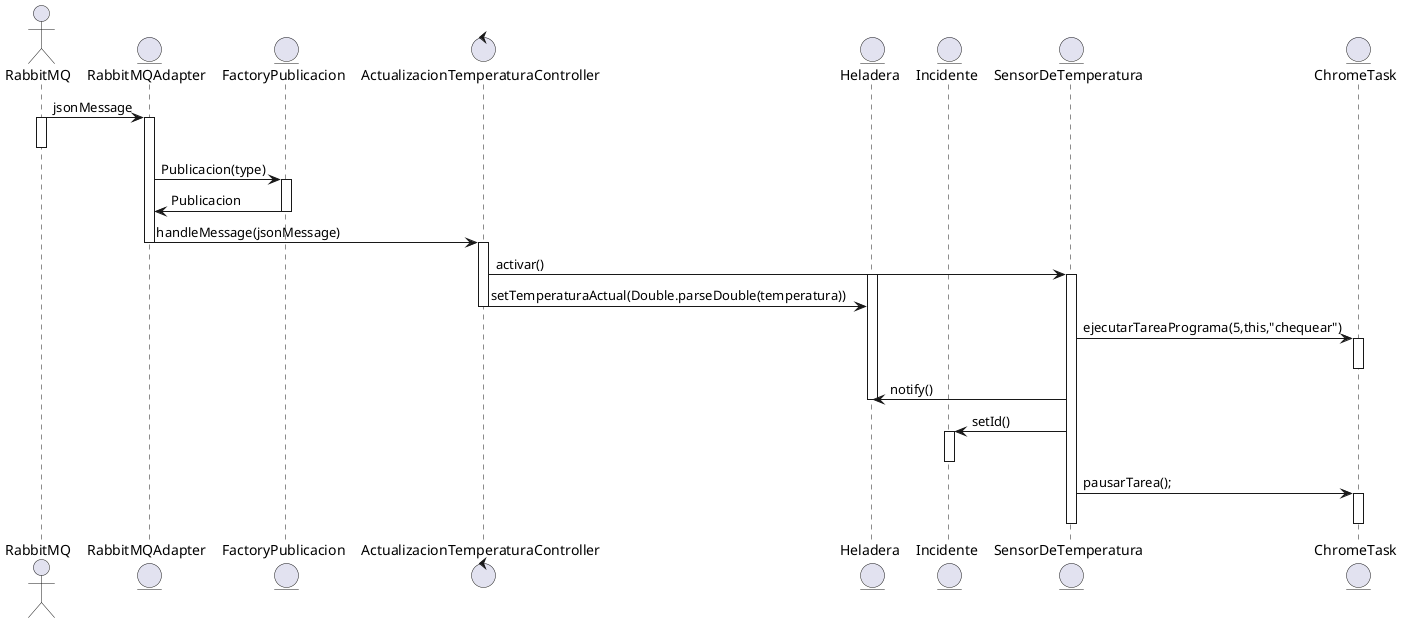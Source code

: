 @startuml Sensor de Temperatura - Actualizacion de Temperatura

actor RabbitMQ

entity RabbitMQAdapter
entity FactoryPublicacion
control ActualizacionTemperaturaController
entity Heladera
entity Incidente
entity SensorDeTemperatura
entity ChromeTask

RabbitMQ -> RabbitMQAdapter: jsonMessage
activate RabbitMQ
deactivate RabbitMQ
activate RabbitMQAdapter
RabbitMQAdapter -> FactoryPublicacion: Publicacion(type)
activate FactoryPublicacion
FactoryPublicacion -> RabbitMQAdapter: Publicacion
deactivate FactoryPublicacion
RabbitMQAdapter -> ActualizacionTemperaturaController: handleMessage(jsonMessage)
deactivate RabbitMQAdapter
activate ActualizacionTemperaturaController
ActualizacionTemperaturaController -> SensorDeTemperatura: activar()
activate SensorDeTemperatura
activate Heladera
ActualizacionTemperaturaController -> Heladera: setTemperaturaActual(Double.parseDouble(temperatura))
deactivate ActualizacionTemperaturaController
SensorDeTemperatura -> ChromeTask: ejecutarTareaPrograma(5,this,"chequear")
activate ChromeTask
deactivate ChromeTask
SensorDeTemperatura -> Heladera: notify()
deactivate Heladera
SensorDeTemperatura -> Incidente: setId()
activate Incidente
deactivate Incidente
SensorDeTemperatura -> ChromeTask: pausarTarea();
activate ChromeTask
deactivate ChromeTask
deactivate SensorDeTemperatura

@enduml